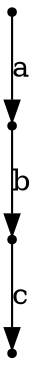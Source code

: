 digraph { node[shape="point"]
N4 -> N1[label = "c"];
N2 -> N4[label = "b"];
N0 -> N2[label = "a"];
}
